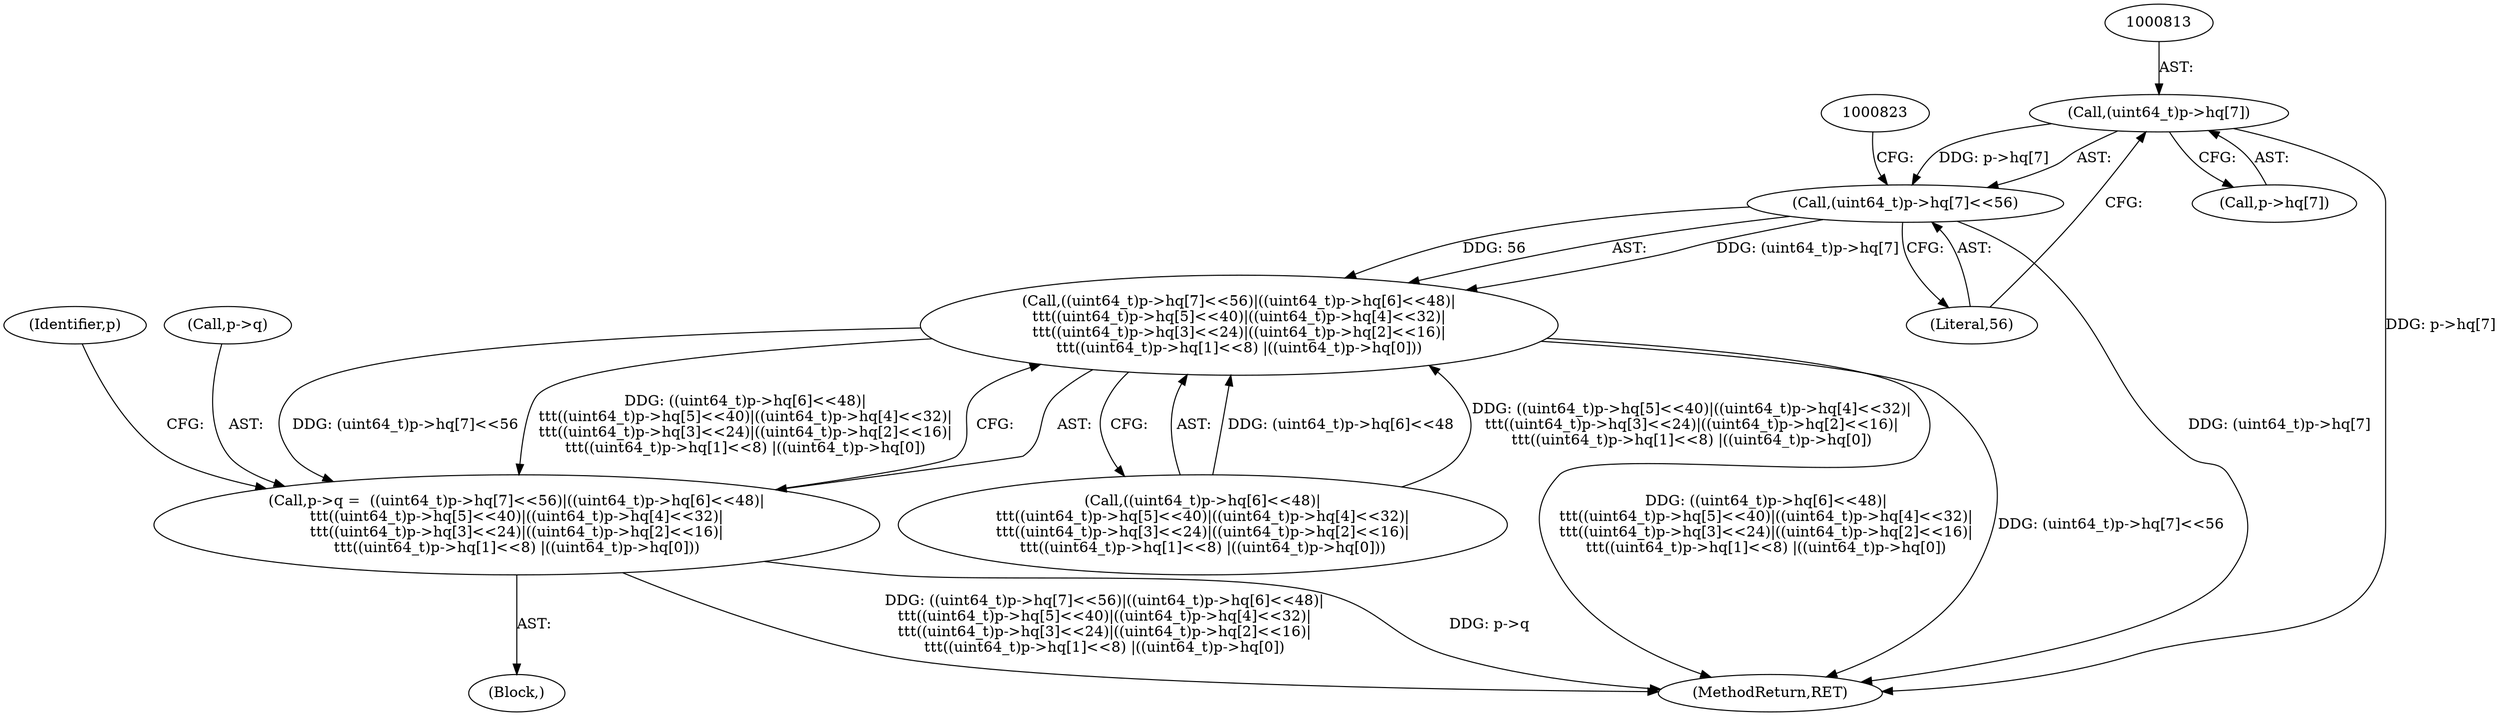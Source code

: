 digraph "0_file_59e63838913eee47f5c120a6c53d4565af638158@array" {
"1000812" [label="(Call,(uint64_t)p->hq[7])"];
"1000811" [label="(Call,(uint64_t)p->hq[7]<<56)"];
"1000810" [label="(Call,((uint64_t)p->hq[7]<<56)|((uint64_t)p->hq[6]<<48)|\n\t\t\t((uint64_t)p->hq[5]<<40)|((uint64_t)p->hq[4]<<32)|\n\t\t\t((uint64_t)p->hq[3]<<24)|((uint64_t)p->hq[2]<<16)|\n\t\t\t((uint64_t)p->hq[1]<<8) |((uint64_t)p->hq[0]))"];
"1000806" [label="(Call,p->q =  ((uint64_t)p->hq[7]<<56)|((uint64_t)p->hq[6]<<48)|\n\t\t\t((uint64_t)p->hq[5]<<40)|((uint64_t)p->hq[4]<<32)|\n\t\t\t((uint64_t)p->hq[3]<<24)|((uint64_t)p->hq[2]<<16)|\n\t\t\t((uint64_t)p->hq[1]<<8) |((uint64_t)p->hq[0]))"];
"1000909" [label="(MethodReturn,RET)"];
"1000888" [label="(Identifier,p)"];
"1000820" [label="(Call,((uint64_t)p->hq[6]<<48)|\n\t\t\t((uint64_t)p->hq[5]<<40)|((uint64_t)p->hq[4]<<32)|\n\t\t\t((uint64_t)p->hq[3]<<24)|((uint64_t)p->hq[2]<<16)|\n\t\t\t((uint64_t)p->hq[1]<<8) |((uint64_t)p->hq[0]))"];
"1000811" [label="(Call,(uint64_t)p->hq[7]<<56)"];
"1000812" [label="(Call,(uint64_t)p->hq[7])"];
"1000819" [label="(Literal,56)"];
"1000814" [label="(Call,p->hq[7])"];
"1000807" [label="(Call,p->q)"];
"1000810" [label="(Call,((uint64_t)p->hq[7]<<56)|((uint64_t)p->hq[6]<<48)|\n\t\t\t((uint64_t)p->hq[5]<<40)|((uint64_t)p->hq[4]<<32)|\n\t\t\t((uint64_t)p->hq[3]<<24)|((uint64_t)p->hq[2]<<16)|\n\t\t\t((uint64_t)p->hq[1]<<8) |((uint64_t)p->hq[0]))"];
"1000124" [label="(Block,)"];
"1000806" [label="(Call,p->q =  ((uint64_t)p->hq[7]<<56)|((uint64_t)p->hq[6]<<48)|\n\t\t\t((uint64_t)p->hq[5]<<40)|((uint64_t)p->hq[4]<<32)|\n\t\t\t((uint64_t)p->hq[3]<<24)|((uint64_t)p->hq[2]<<16)|\n\t\t\t((uint64_t)p->hq[1]<<8) |((uint64_t)p->hq[0]))"];
"1000812" -> "1000811"  [label="AST: "];
"1000812" -> "1000814"  [label="CFG: "];
"1000813" -> "1000812"  [label="AST: "];
"1000814" -> "1000812"  [label="AST: "];
"1000819" -> "1000812"  [label="CFG: "];
"1000812" -> "1000909"  [label="DDG: p->hq[7]"];
"1000812" -> "1000811"  [label="DDG: p->hq[7]"];
"1000811" -> "1000810"  [label="AST: "];
"1000811" -> "1000819"  [label="CFG: "];
"1000819" -> "1000811"  [label="AST: "];
"1000823" -> "1000811"  [label="CFG: "];
"1000811" -> "1000909"  [label="DDG: (uint64_t)p->hq[7]"];
"1000811" -> "1000810"  [label="DDG: (uint64_t)p->hq[7]"];
"1000811" -> "1000810"  [label="DDG: 56"];
"1000810" -> "1000806"  [label="AST: "];
"1000810" -> "1000820"  [label="CFG: "];
"1000820" -> "1000810"  [label="AST: "];
"1000806" -> "1000810"  [label="CFG: "];
"1000810" -> "1000909"  [label="DDG: ((uint64_t)p->hq[6]<<48)|\n\t\t\t((uint64_t)p->hq[5]<<40)|((uint64_t)p->hq[4]<<32)|\n\t\t\t((uint64_t)p->hq[3]<<24)|((uint64_t)p->hq[2]<<16)|\n\t\t\t((uint64_t)p->hq[1]<<8) |((uint64_t)p->hq[0])"];
"1000810" -> "1000909"  [label="DDG: (uint64_t)p->hq[7]<<56"];
"1000810" -> "1000806"  [label="DDG: (uint64_t)p->hq[7]<<56"];
"1000810" -> "1000806"  [label="DDG: ((uint64_t)p->hq[6]<<48)|\n\t\t\t((uint64_t)p->hq[5]<<40)|((uint64_t)p->hq[4]<<32)|\n\t\t\t((uint64_t)p->hq[3]<<24)|((uint64_t)p->hq[2]<<16)|\n\t\t\t((uint64_t)p->hq[1]<<8) |((uint64_t)p->hq[0])"];
"1000820" -> "1000810"  [label="DDG: (uint64_t)p->hq[6]<<48"];
"1000820" -> "1000810"  [label="DDG: ((uint64_t)p->hq[5]<<40)|((uint64_t)p->hq[4]<<32)|\n\t\t\t((uint64_t)p->hq[3]<<24)|((uint64_t)p->hq[2]<<16)|\n\t\t\t((uint64_t)p->hq[1]<<8) |((uint64_t)p->hq[0])"];
"1000806" -> "1000124"  [label="AST: "];
"1000807" -> "1000806"  [label="AST: "];
"1000888" -> "1000806"  [label="CFG: "];
"1000806" -> "1000909"  [label="DDG: ((uint64_t)p->hq[7]<<56)|((uint64_t)p->hq[6]<<48)|\n\t\t\t((uint64_t)p->hq[5]<<40)|((uint64_t)p->hq[4]<<32)|\n\t\t\t((uint64_t)p->hq[3]<<24)|((uint64_t)p->hq[2]<<16)|\n\t\t\t((uint64_t)p->hq[1]<<8) |((uint64_t)p->hq[0])"];
"1000806" -> "1000909"  [label="DDG: p->q"];
}
